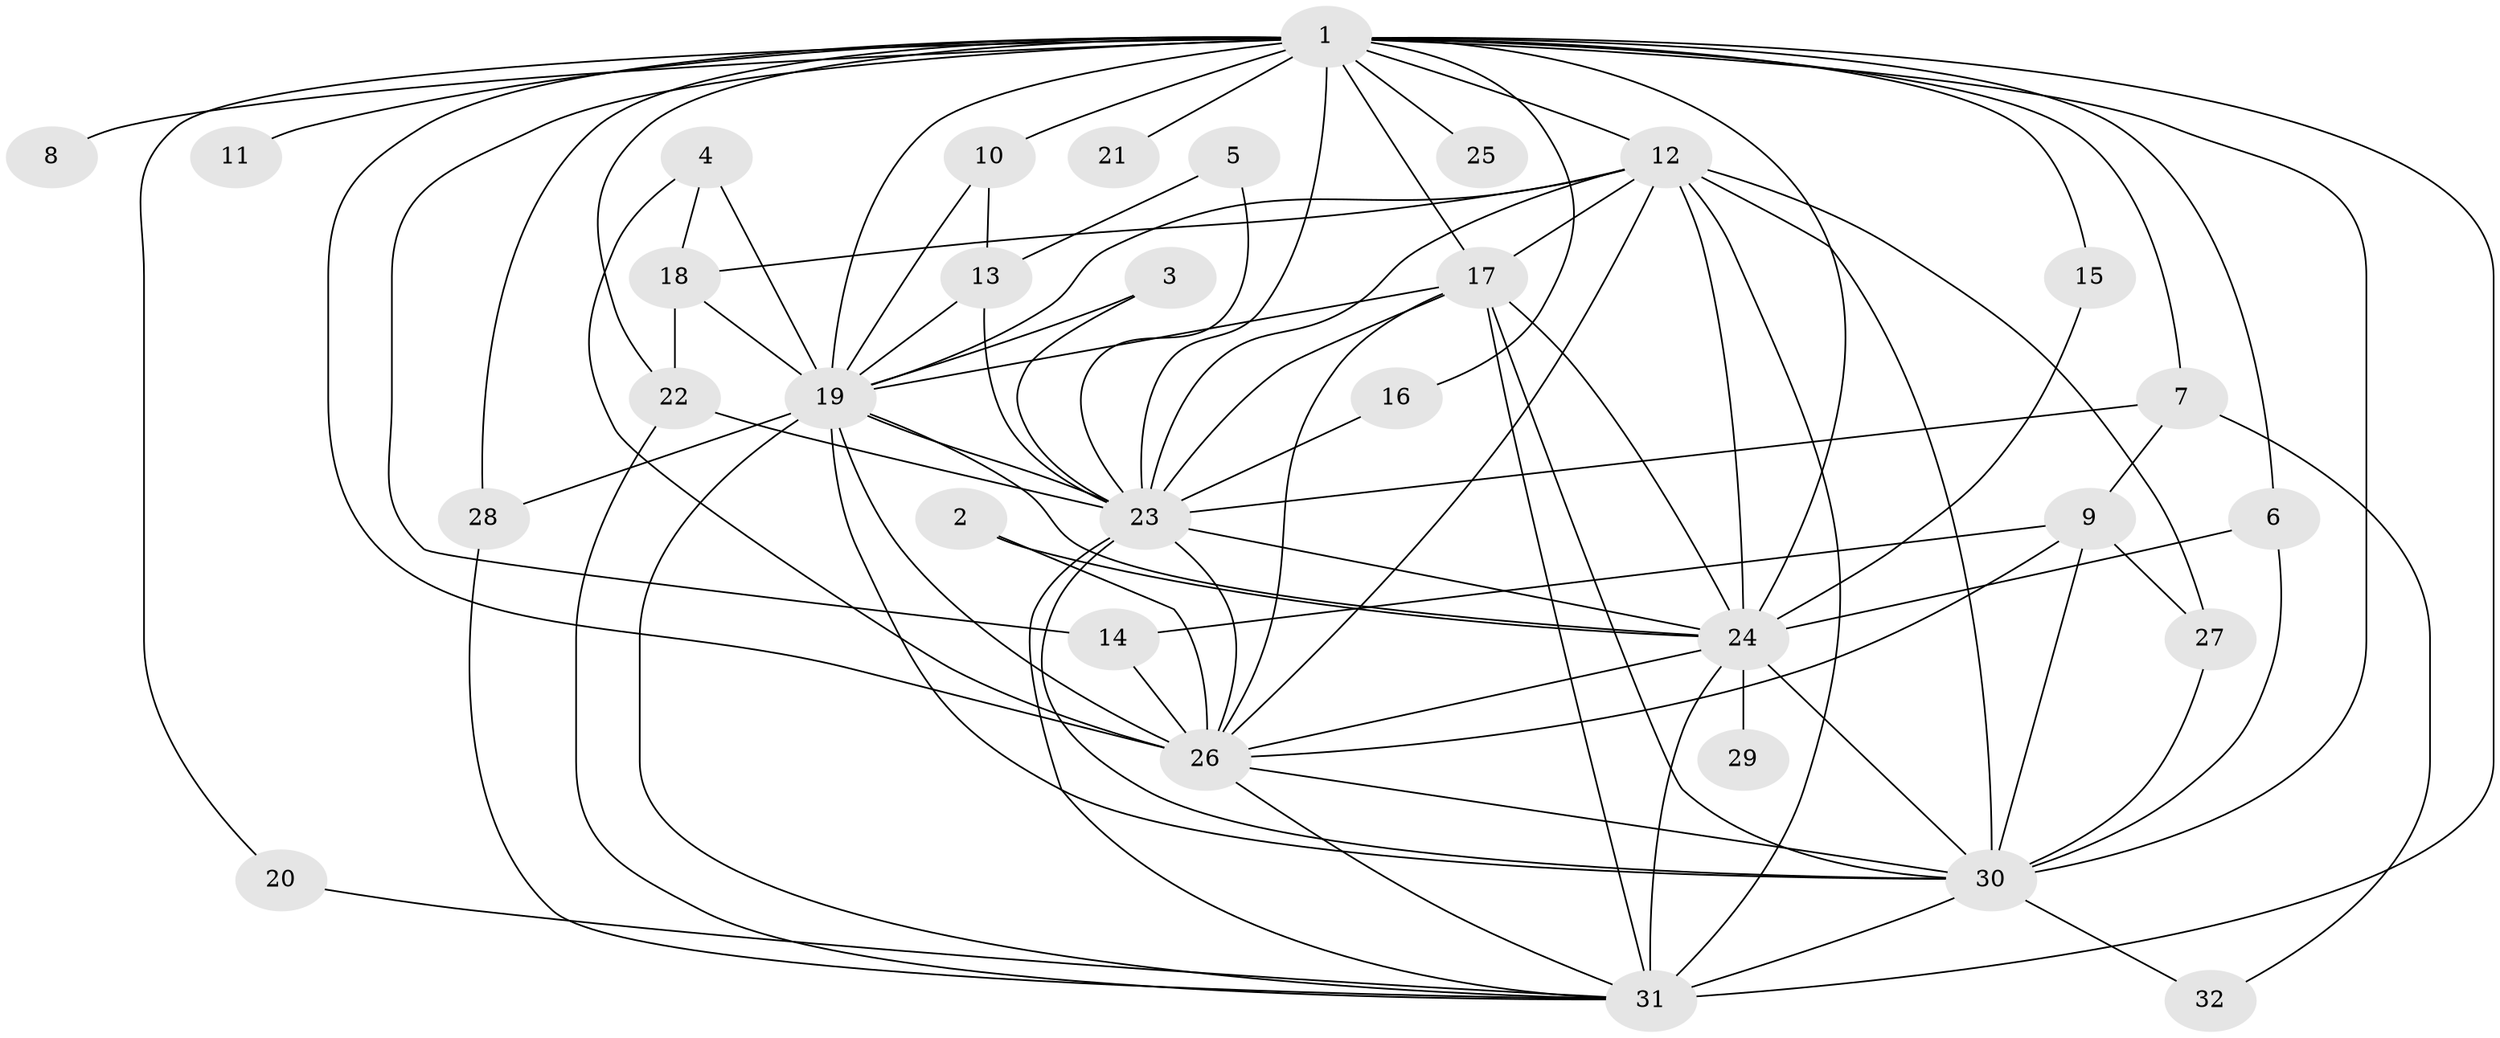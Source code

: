 // original degree distribution, {26: 0.015625, 23: 0.015625, 14: 0.03125, 17: 0.03125, 12: 0.03125, 15: 0.03125, 3: 0.171875, 4: 0.125, 5: 0.03125, 2: 0.515625}
// Generated by graph-tools (version 1.1) at 2025/25/03/09/25 03:25:43]
// undirected, 32 vertices, 86 edges
graph export_dot {
graph [start="1"]
  node [color=gray90,style=filled];
  1;
  2;
  3;
  4;
  5;
  6;
  7;
  8;
  9;
  10;
  11;
  12;
  13;
  14;
  15;
  16;
  17;
  18;
  19;
  20;
  21;
  22;
  23;
  24;
  25;
  26;
  27;
  28;
  29;
  30;
  31;
  32;
  1 -- 6 [weight=1.0];
  1 -- 7 [weight=2.0];
  1 -- 8 [weight=1.0];
  1 -- 10 [weight=2.0];
  1 -- 11 [weight=1.0];
  1 -- 12 [weight=3.0];
  1 -- 14 [weight=1.0];
  1 -- 15 [weight=1.0];
  1 -- 16 [weight=1.0];
  1 -- 17 [weight=3.0];
  1 -- 19 [weight=3.0];
  1 -- 20 [weight=1.0];
  1 -- 21 [weight=1.0];
  1 -- 22 [weight=2.0];
  1 -- 23 [weight=4.0];
  1 -- 24 [weight=3.0];
  1 -- 25 [weight=1.0];
  1 -- 26 [weight=3.0];
  1 -- 28 [weight=3.0];
  1 -- 30 [weight=3.0];
  1 -- 31 [weight=3.0];
  2 -- 24 [weight=1.0];
  2 -- 26 [weight=1.0];
  3 -- 19 [weight=1.0];
  3 -- 23 [weight=1.0];
  4 -- 18 [weight=1.0];
  4 -- 19 [weight=2.0];
  4 -- 26 [weight=1.0];
  5 -- 13 [weight=1.0];
  5 -- 23 [weight=1.0];
  6 -- 24 [weight=1.0];
  6 -- 30 [weight=1.0];
  7 -- 9 [weight=1.0];
  7 -- 23 [weight=1.0];
  7 -- 32 [weight=1.0];
  9 -- 14 [weight=1.0];
  9 -- 26 [weight=1.0];
  9 -- 27 [weight=1.0];
  9 -- 30 [weight=1.0];
  10 -- 13 [weight=1.0];
  10 -- 19 [weight=1.0];
  12 -- 17 [weight=1.0];
  12 -- 18 [weight=1.0];
  12 -- 19 [weight=1.0];
  12 -- 23 [weight=1.0];
  12 -- 24 [weight=1.0];
  12 -- 26 [weight=1.0];
  12 -- 27 [weight=1.0];
  12 -- 30 [weight=2.0];
  12 -- 31 [weight=1.0];
  13 -- 19 [weight=1.0];
  13 -- 23 [weight=1.0];
  14 -- 26 [weight=2.0];
  15 -- 24 [weight=1.0];
  16 -- 23 [weight=1.0];
  17 -- 19 [weight=1.0];
  17 -- 23 [weight=1.0];
  17 -- 24 [weight=1.0];
  17 -- 26 [weight=1.0];
  17 -- 30 [weight=1.0];
  17 -- 31 [weight=1.0];
  18 -- 19 [weight=1.0];
  18 -- 22 [weight=1.0];
  19 -- 23 [weight=1.0];
  19 -- 24 [weight=1.0];
  19 -- 26 [weight=1.0];
  19 -- 28 [weight=1.0];
  19 -- 30 [weight=2.0];
  19 -- 31 [weight=1.0];
  20 -- 31 [weight=1.0];
  22 -- 23 [weight=1.0];
  22 -- 31 [weight=1.0];
  23 -- 24 [weight=1.0];
  23 -- 26 [weight=1.0];
  23 -- 30 [weight=1.0];
  23 -- 31 [weight=1.0];
  24 -- 26 [weight=1.0];
  24 -- 29 [weight=2.0];
  24 -- 30 [weight=1.0];
  24 -- 31 [weight=1.0];
  26 -- 30 [weight=1.0];
  26 -- 31 [weight=1.0];
  27 -- 30 [weight=1.0];
  28 -- 31 [weight=1.0];
  30 -- 31 [weight=3.0];
  30 -- 32 [weight=1.0];
}
